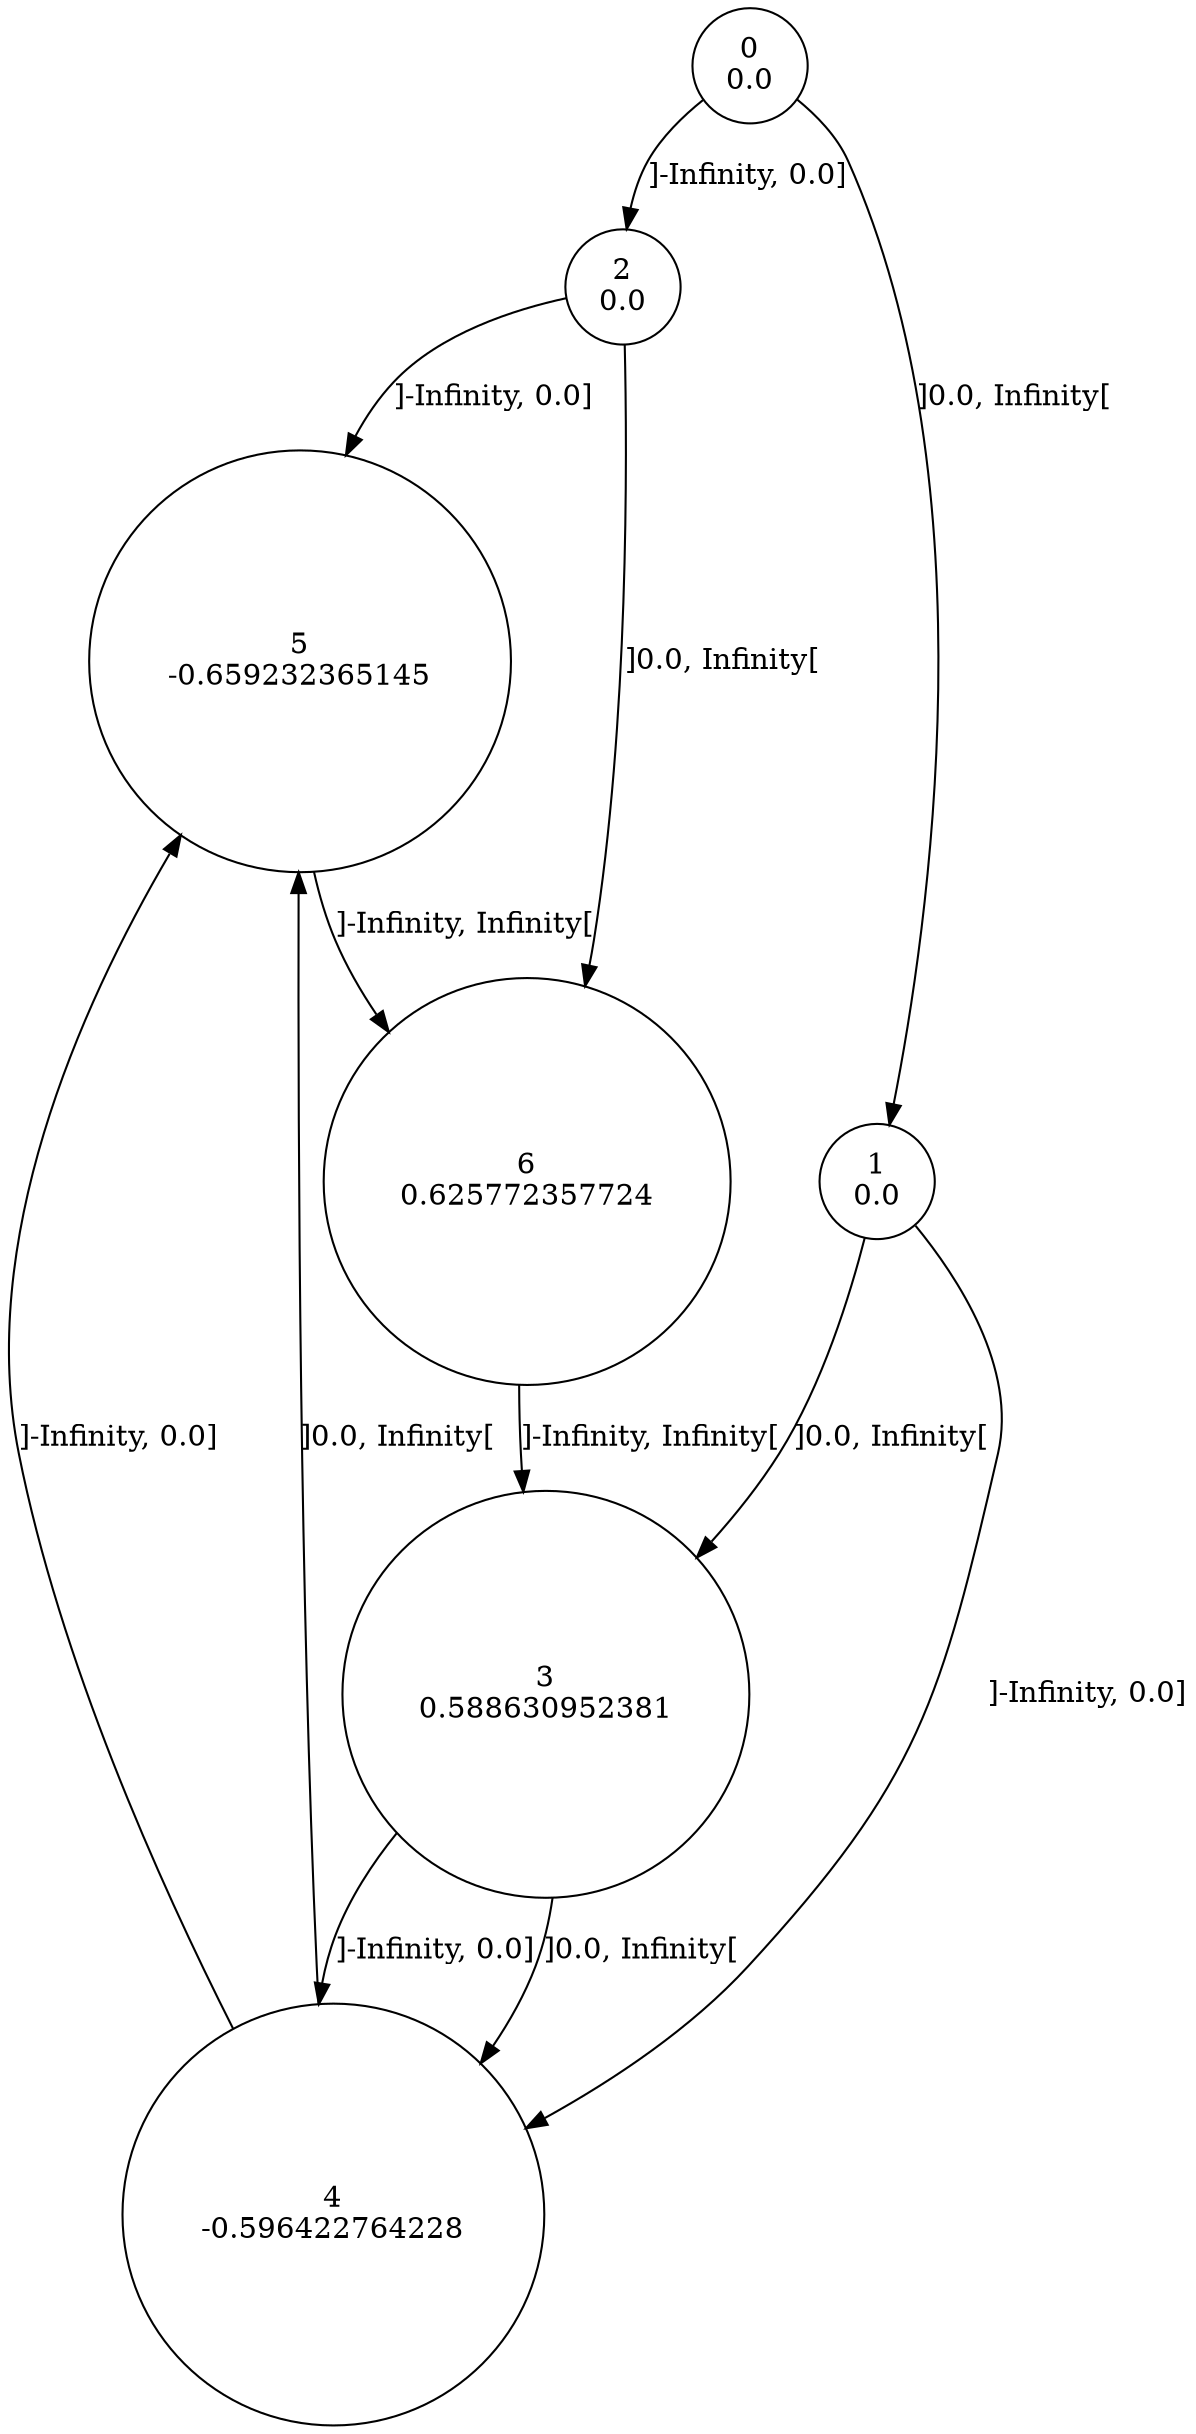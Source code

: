 digraph a {
0 [shape=circle, label="0\n0.0"];
	0 -> 2 [label="]-Infinity, 0.0]"];
	0 -> 1 [label="]0.0, Infinity["];
1 [shape=circle, label="1\n0.0"];
	1 -> 4 [label="]-Infinity, 0.0]"];
	1 -> 3 [label="]0.0, Infinity["];
2 [shape=circle, label="2\n0.0"];
	2 -> 5 [label="]-Infinity, 0.0]"];
	2 -> 6 [label="]0.0, Infinity["];
3 [shape=circle, label="3\n0.588630952381"];
	3 -> 4 [label="]-Infinity, 0.0]"];
	3 -> 4 [label="]0.0, Infinity["];
4 [shape=circle, label="4\n-0.596422764228"];
	4 -> 5 [label="]-Infinity, 0.0]"];
	4 -> 5 [label="]0.0, Infinity["];
5 [shape=circle, label="5\n-0.659232365145"];
	5 -> 6 [label="]-Infinity, Infinity["];
6 [shape=circle, label="6\n0.625772357724"];
	6 -> 3 [label="]-Infinity, Infinity["];
}